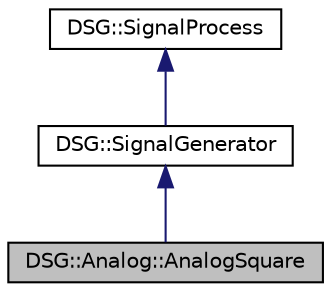 digraph "DSG::Analog::AnalogSquare"
{
  edge [fontname="Helvetica",fontsize="10",labelfontname="Helvetica",labelfontsize="10"];
  node [fontname="Helvetica",fontsize="10",shape=record];
  Node1 [label="DSG::Analog::AnalogSquare",height=0.2,width=0.4,color="black", fillcolor="grey75", style="filled", fontcolor="black"];
  Node2 -> Node1 [dir="back",color="midnightblue",fontsize="10",style="solid",fontname="Helvetica"];
  Node2 [label="DSG::SignalGenerator",height=0.2,width=0.4,color="black", fillcolor="white", style="filled",URL="$class_d_s_g_1_1_signal_generator.html",tooltip="DSG::SignalGenerator - Extends DSG::Signal Process With Tools For Signal Generation. "];
  Node3 -> Node2 [dir="back",color="midnightblue",fontsize="10",style="solid",fontname="Helvetica"];
  Node3 [label="DSG::SignalProcess",height=0.2,width=0.4,color="black", fillcolor="white", style="filled",URL="$class_d_s_g_1_1_signal_process.html",tooltip="DSG::SignalProcess - Defines Base Interface For Audio Processing. "];
}
